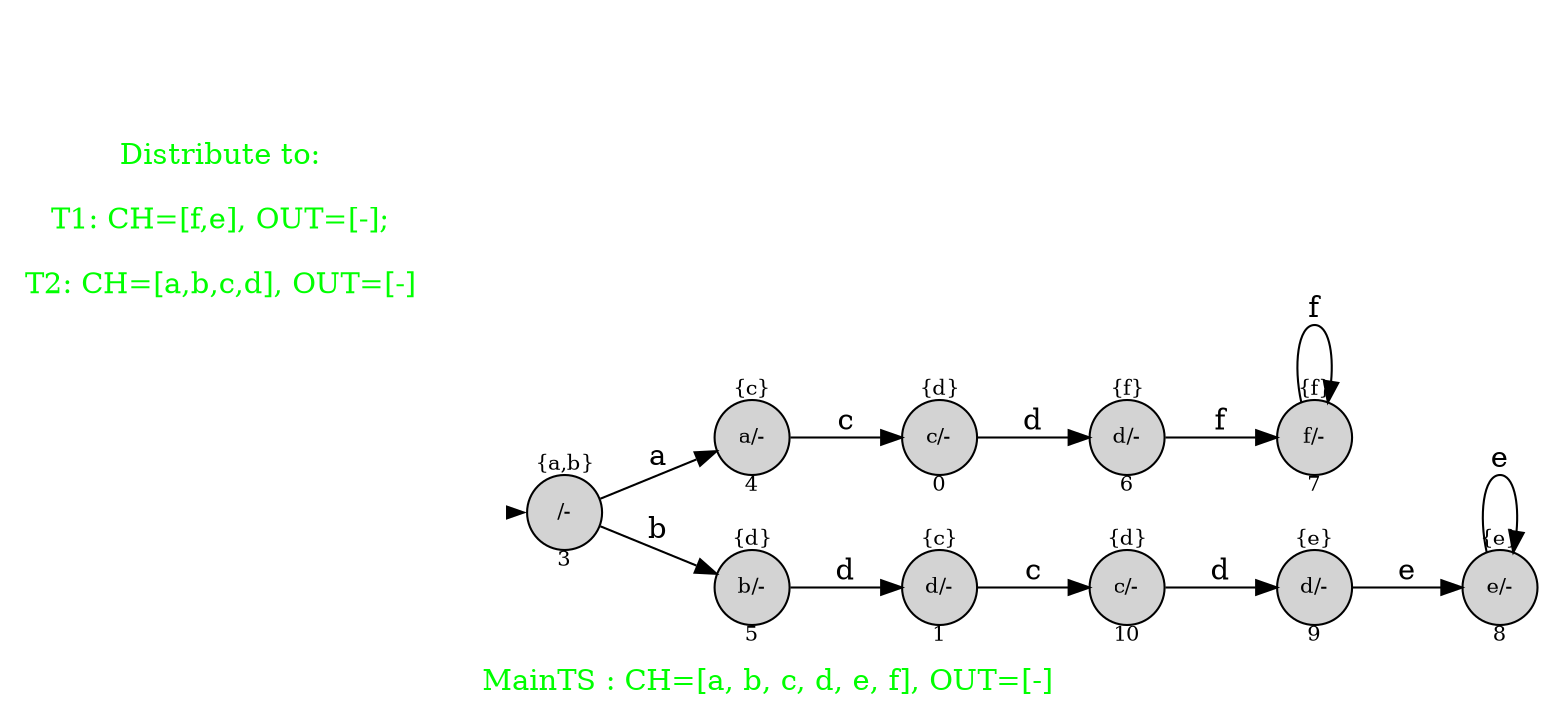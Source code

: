 digraph G {
graph [fontcolor="green",fontsize=14,rankdir=LR,ranksep=0.6,nodesep=0.5,label="
MainTS : CH=[a, b, c, d, e, f], OUT=[-] "];

node[shape=circle, style=filled, fixedsize=true, fontsize=10];

init [shape=point,style=invis];
spec [fontcolor="green",fontsize=14,peripheries=0,shape=square,fixedsize=false,style="",label="Distribute to:

T1: CH=[f,e], OUT=[-];

T2: CH=[a,b,c,d], OUT=[-]"];
	3[label="{a,b}

/-

3"];

0[label="{d}

c/-

0"];

1[label="{c}

d/-

1"];

10[label="{d}

c/-

10"];

	4[label="{c}

a/-

4"];

	9[label="{e}

d/-

9"];

	5[label="{d}

b/-

5"];



	6[label="{f}

d/-

6"];

	8[label="{e}

e/-

8"];

	7[label="{f}

f/-

7"];

	 init -> 3[penwidth=0,tooltip="initial state"];

	
	4 -> 0[label="c"];

	0 -> 6[label="d"];

	7 -> 7[label="f"];

	6 -> 7[label="f"];

	3 -> 4[label="a"];

	8 -> 8[label="e"];

	3 -> 5[label="b"];

	5 -> 1[label="d"];

	9 -> 8[label="e"];

	1 -> 10[label="c"];
	10 -> 9[label="d"];



}
